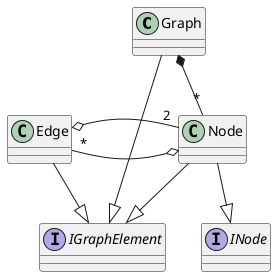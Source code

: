 @startuml GraphUmlDiagram

class Graph

interface INode
interface IGraphElement
class Node
class Edge


Graph ---|> IGraphElement
Node --|> IGraphElement
Edge --|> IGraphElement
Node --|>INode
Graph *-- "*" Node

Node o- "*" Edge
Edge o- "2" Node